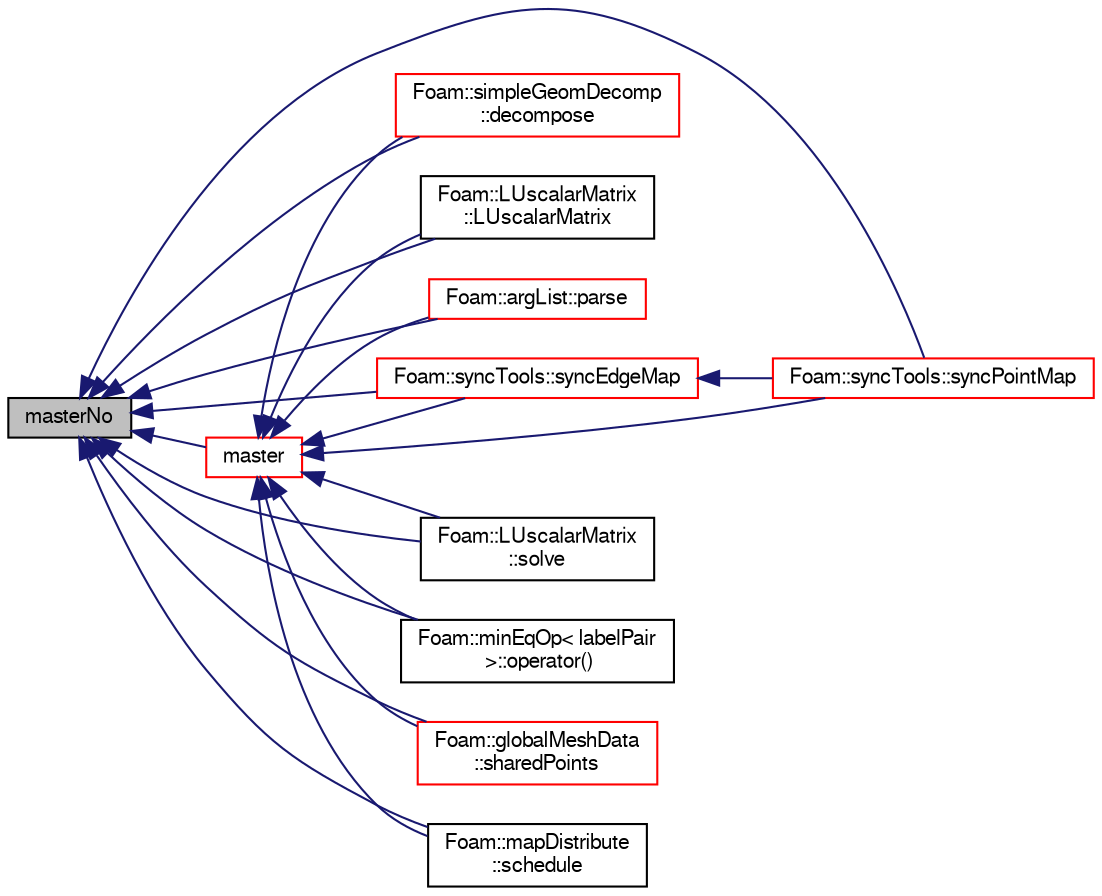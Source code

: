 digraph "masterNo"
{
  bgcolor="transparent";
  edge [fontname="FreeSans",fontsize="10",labelfontname="FreeSans",labelfontsize="10"];
  node [fontname="FreeSans",fontsize="10",shape=record];
  rankdir="LR";
  Node8152 [label="masterNo",height=0.2,width=0.4,color="black", fillcolor="grey75", style="filled", fontcolor="black"];
  Node8152 -> Node8153 [dir="back",color="midnightblue",fontsize="10",style="solid",fontname="FreeSans"];
  Node8153 [label="Foam::simpleGeomDecomp\l::decompose",height=0.2,width=0.4,color="red",URL="$a28622.html#affc7e024c15a126f3e6a126610c85ef9",tooltip="Like decompose but with uniform weights on the points. "];
  Node8152 -> Node8157 [dir="back",color="midnightblue",fontsize="10",style="solid",fontname="FreeSans"];
  Node8157 [label="Foam::LUscalarMatrix\l::LUscalarMatrix",height=0.2,width=0.4,color="black",URL="$a27054.html#aebab11f1a492c2f8e5e99c3e138253ce",tooltip="Construct from lduMatrix and perform LU decomposition. "];
  Node8152 -> Node8158 [dir="back",color="midnightblue",fontsize="10",style="solid",fontname="FreeSans"];
  Node8158 [label="master",height=0.2,width=0.4,color="red",URL="$a26270.html#a36af549940a0aae3733774649594489f",tooltip="Am I the master process. "];
  Node8158 -> Node8697 [dir="back",color="midnightblue",fontsize="10",style="solid",fontname="FreeSans"];
  Node8697 [label="Foam::argList::parse",height=0.2,width=0.4,color="red",URL="$a26662.html#a00aad68f835a5c0bcb8920505bb0bd10",tooltip="Parse. "];
  Node8158 -> Node8157 [dir="back",color="midnightblue",fontsize="10",style="solid",fontname="FreeSans"];
  Node8158 -> Node10251 [dir="back",color="midnightblue",fontsize="10",style="solid",fontname="FreeSans"];
  Node10251 [label="Foam::LUscalarMatrix\l::solve",height=0.2,width=0.4,color="black",URL="$a27054.html#a54fd4ebdeb504badbc4a4423f5825a25"];
  Node8158 -> Node9816 [dir="back",color="midnightblue",fontsize="10",style="solid",fontname="FreeSans"];
  Node9816 [label="Foam::minEqOp\< labelPair\l \>::operator()",height=0.2,width=0.4,color="black",URL="$a21438.html#a5110bdded347caa6365e4d10554dfc32"];
  Node8158 -> Node10254 [dir="back",color="midnightblue",fontsize="10",style="solid",fontname="FreeSans"];
  Node10254 [label="Foam::globalMeshData\l::sharedPoints",height=0.2,width=0.4,color="red",URL="$a27334.html#ab7d3835b5505a69d153631e4c4865136",tooltip="Collect coordinates of shared points on all processors. "];
  Node8158 -> Node10258 [dir="back",color="midnightblue",fontsize="10",style="solid",fontname="FreeSans"];
  Node10258 [label="Foam::mapDistribute\l::schedule",height=0.2,width=0.4,color="black",URL="$a27362.html#a9cc13a36c2333e556e0751aacb5e75fb",tooltip="Calculate a schedule. See above. "];
  Node8158 -> Node9896 [dir="back",color="midnightblue",fontsize="10",style="solid",fontname="FreeSans"];
  Node9896 [label="Foam::syncTools::syncPointMap",height=0.2,width=0.4,color="red",URL="$a27502.html#a08bdf5c6403dd4367d1714c3d5b4145d",tooltip="Synchronize values on selected points. "];
  Node8158 -> Node9893 [dir="back",color="midnightblue",fontsize="10",style="solid",fontname="FreeSans"];
  Node9893 [label="Foam::syncTools::syncEdgeMap",height=0.2,width=0.4,color="red",URL="$a27502.html#a154ac086463b8d7a0eed8c4539d3ab73",tooltip="Synchronize values on selected edges. "];
  Node9893 -> Node9896 [dir="back",color="midnightblue",fontsize="10",style="solid",fontname="FreeSans"];
  Node8158 -> Node8153 [dir="back",color="midnightblue",fontsize="10",style="solid",fontname="FreeSans"];
  Node8152 -> Node9816 [dir="back",color="midnightblue",fontsize="10",style="solid",fontname="FreeSans"];
  Node8152 -> Node8697 [dir="back",color="midnightblue",fontsize="10",style="solid",fontname="FreeSans"];
  Node8152 -> Node10258 [dir="back",color="midnightblue",fontsize="10",style="solid",fontname="FreeSans"];
  Node8152 -> Node10254 [dir="back",color="midnightblue",fontsize="10",style="solid",fontname="FreeSans"];
  Node8152 -> Node10251 [dir="back",color="midnightblue",fontsize="10",style="solid",fontname="FreeSans"];
  Node8152 -> Node9893 [dir="back",color="midnightblue",fontsize="10",style="solid",fontname="FreeSans"];
  Node8152 -> Node9896 [dir="back",color="midnightblue",fontsize="10",style="solid",fontname="FreeSans"];
}
